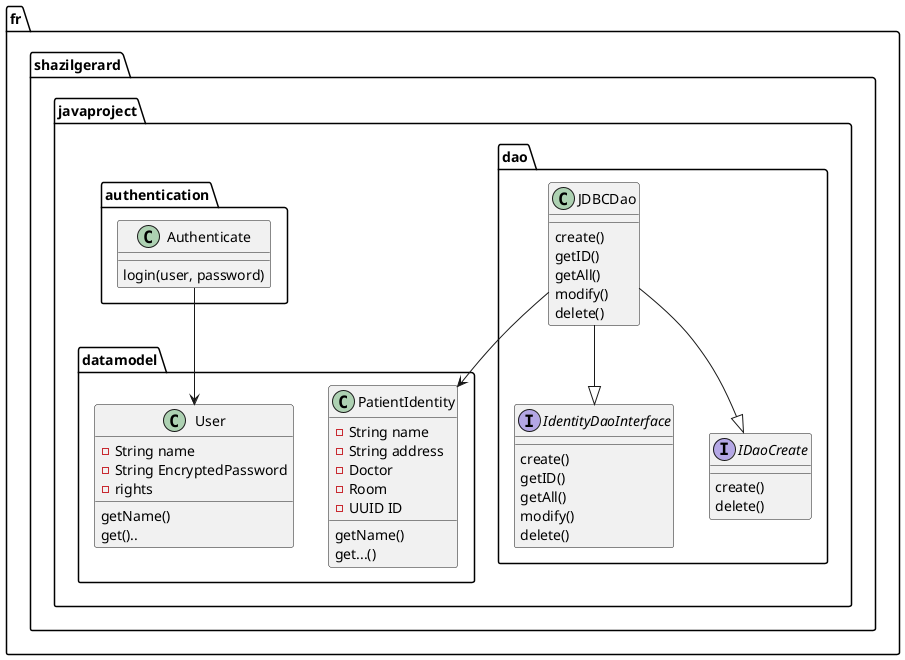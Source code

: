 @startuml
package fr.shazilgerard.javaproject.datamodel {
	class PatientIdentity{
		- String name
		- String address
		- Doctor
		- Room
		- UUID ID
		
		getName()
		get...()
	}
	class User{
		- String name
		- String EncryptedPassword
		- rights
		
		getName()
		get()..
	}
}
package fr.shazilgerard.javaproject.dao {

	interface IdentityDaoInterface{
		create()
		getID()
		getAll()
		modify()
		delete()
	}
	interface IDaoCreate{
		create()
		delete()
	}
	class JDBCDao{
		create()
		getID()
		getAll()
		modify()
		delete()
	}
	JDBCDao --> PatientIdentity
	JDBCDao --|> IdentityDaoInterface
	JDBCDao --|> IDaoCreate
}

package fr.shazilgerard.javaproject.authentication {
	class Authenticate{
		login(user, password)
	}
	
	Authenticate --> User
	
}


@enduml